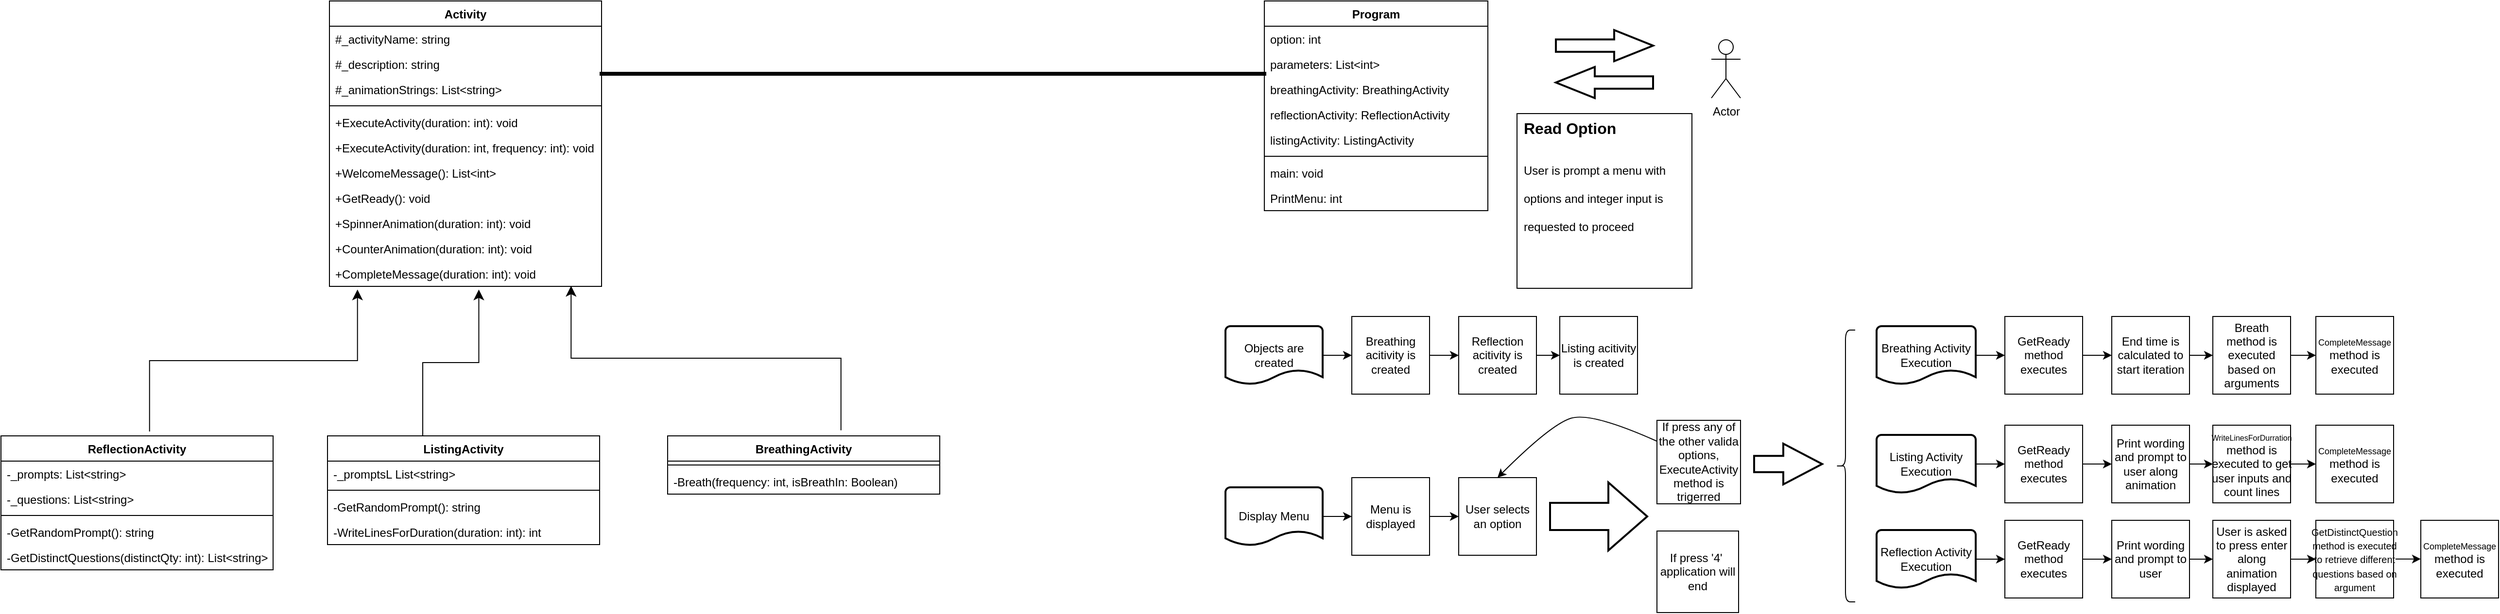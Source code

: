 <mxfile version="21.2.3" type="google">
  <diagram name="Página-1" id="rrA9re0o1Lf5HBQZPJvd">
    <mxGraphModel grid="1" page="1" gridSize="14" guides="1" tooltips="1" connect="1" arrows="1" fold="1" pageScale="1" pageWidth="3300" pageHeight="4681" math="0" shadow="0">
      <root>
        <mxCell id="0" />
        <mxCell id="1" parent="0" />
        <mxCell id="n9YtQt5Hb85Ia2O-VQGa-16" style="edgeStyle=orthogonalEdgeStyle;rounded=0;orthogonalLoop=1;jettySize=auto;html=1;entryX=1.01;entryY=-0.115;entryDx=0;entryDy=0;entryPerimeter=0;" edge="1" parent="1">
          <mxGeometry relative="1" as="geometry">
            <mxPoint x="826" y="141" as="sourcePoint" />
          </mxGeometry>
        </mxCell>
        <mxCell id="lyQR7dfn_63zOgrAIOVA-27" value="Program" style="swimlane;fontStyle=1;align=center;verticalAlign=top;childLayout=stackLayout;horizontal=1;startSize=26;horizontalStack=0;resizeParent=1;resizeParentMax=0;resizeLast=0;collapsible=1;marginBottom=0;whiteSpace=wrap;html=1;" vertex="1" parent="1">
          <mxGeometry x="1328" y="14" width="230" height="216" as="geometry" />
        </mxCell>
        <mxCell id="lyQR7dfn_63zOgrAIOVA-28" value="option: int" style="text;strokeColor=none;fillColor=none;align=left;verticalAlign=top;spacingLeft=4;spacingRight=4;overflow=hidden;rotatable=0;points=[[0,0.5],[1,0.5]];portConstraint=eastwest;whiteSpace=wrap;html=1;" vertex="1" parent="lyQR7dfn_63zOgrAIOVA-27">
          <mxGeometry y="26" width="230" height="26" as="geometry" />
        </mxCell>
        <mxCell id="iNMeoYqq52pv_Dm1W7Jo-3" value="parameters: List&amp;lt;int&amp;gt;" style="text;strokeColor=none;fillColor=none;align=left;verticalAlign=top;spacingLeft=4;spacingRight=4;overflow=hidden;rotatable=0;points=[[0,0.5],[1,0.5]];portConstraint=eastwest;whiteSpace=wrap;html=1;" vertex="1" parent="lyQR7dfn_63zOgrAIOVA-27">
          <mxGeometry y="52" width="230" height="26" as="geometry" />
        </mxCell>
        <mxCell id="iNMeoYqq52pv_Dm1W7Jo-4" value="breathingActivity: BreathingActivity" style="text;strokeColor=none;fillColor=none;align=left;verticalAlign=top;spacingLeft=4;spacingRight=4;overflow=hidden;rotatable=0;points=[[0,0.5],[1,0.5]];portConstraint=eastwest;whiteSpace=wrap;html=1;" vertex="1" parent="lyQR7dfn_63zOgrAIOVA-27">
          <mxGeometry y="78" width="230" height="26" as="geometry" />
        </mxCell>
        <mxCell id="iNMeoYqq52pv_Dm1W7Jo-5" value="reflectionActivity: ReflectionActivity" style="text;strokeColor=none;fillColor=none;align=left;verticalAlign=top;spacingLeft=4;spacingRight=4;overflow=hidden;rotatable=0;points=[[0,0.5],[1,0.5]];portConstraint=eastwest;whiteSpace=wrap;html=1;" vertex="1" parent="lyQR7dfn_63zOgrAIOVA-27">
          <mxGeometry y="104" width="230" height="26" as="geometry" />
        </mxCell>
        <mxCell id="iNMeoYqq52pv_Dm1W7Jo-6" value="listingActivity: ListingActivity" style="text;strokeColor=none;fillColor=none;align=left;verticalAlign=top;spacingLeft=4;spacingRight=4;overflow=hidden;rotatable=0;points=[[0,0.5],[1,0.5]];portConstraint=eastwest;whiteSpace=wrap;html=1;" vertex="1" parent="lyQR7dfn_63zOgrAIOVA-27">
          <mxGeometry y="130" width="230" height="26" as="geometry" />
        </mxCell>
        <mxCell id="lyQR7dfn_63zOgrAIOVA-29" value="" style="line;strokeWidth=1;fillColor=none;align=left;verticalAlign=middle;spacingTop=-1;spacingLeft=3;spacingRight=3;rotatable=0;labelPosition=right;points=[];portConstraint=eastwest;strokeColor=inherit;" vertex="1" parent="lyQR7dfn_63zOgrAIOVA-27">
          <mxGeometry y="156" width="230" height="8" as="geometry" />
        </mxCell>
        <mxCell id="lyQR7dfn_63zOgrAIOVA-30" value="main: void" style="text;strokeColor=none;fillColor=none;align=left;verticalAlign=top;spacingLeft=4;spacingRight=4;overflow=hidden;rotatable=0;points=[[0,0.5],[1,0.5]];portConstraint=eastwest;whiteSpace=wrap;html=1;" vertex="1" parent="lyQR7dfn_63zOgrAIOVA-27">
          <mxGeometry y="164" width="230" height="26" as="geometry" />
        </mxCell>
        <mxCell id="iNMeoYqq52pv_Dm1W7Jo-1" value="PrintMenu: int" style="text;strokeColor=none;fillColor=none;align=left;verticalAlign=top;spacingLeft=4;spacingRight=4;overflow=hidden;rotatable=0;points=[[0,0.5],[1,0.5]];portConstraint=eastwest;whiteSpace=wrap;html=1;" vertex="1" parent="lyQR7dfn_63zOgrAIOVA-27">
          <mxGeometry y="190" width="230" height="26" as="geometry" />
        </mxCell>
        <mxCell id="lyQR7dfn_63zOgrAIOVA-31" value="Actor" style="shape=umlActor;verticalLabelPosition=bottom;verticalAlign=top;html=1;" vertex="1" parent="1">
          <mxGeometry x="1788" y="54" width="30" height="60" as="geometry" />
        </mxCell>
        <mxCell id="lyQR7dfn_63zOgrAIOVA-40" value="" style="group" vertex="1" connectable="0" parent="1">
          <mxGeometry x="1588" y="130" width="180" height="180" as="geometry" />
        </mxCell>
        <mxCell id="lyQR7dfn_63zOgrAIOVA-39" value="" style="whiteSpace=wrap;html=1;aspect=fixed;" vertex="1" parent="lyQR7dfn_63zOgrAIOVA-40">
          <mxGeometry width="180" height="180" as="geometry" />
        </mxCell>
        <mxCell id="lyQR7dfn_63zOgrAIOVA-38" value="&lt;h1 style=&quot;font-size: 16px;&quot;&gt;&lt;span style=&quot;background-color: initial;&quot;&gt;&lt;font style=&quot;font-size: 16px;&quot;&gt;Read Option&lt;/font&gt;&lt;/span&gt;&lt;/h1&gt;&lt;h1 style=&quot;&quot;&gt;&lt;span style=&quot;background-color: initial; font-weight: normal;&quot;&gt;&lt;font style=&quot;font-size: 12px;&quot;&gt;User is prompt a menu with options and integer input is requested to proceed&lt;/font&gt;&lt;/span&gt;&lt;br&gt;&lt;/h1&gt;" style="text;html=1;strokeColor=none;fillColor=none;spacing=5;spacingTop=-20;whiteSpace=wrap;overflow=hidden;rounded=0;" vertex="1" parent="lyQR7dfn_63zOgrAIOVA-40">
          <mxGeometry x="2" y="5" width="176" height="170" as="geometry" />
        </mxCell>
        <mxCell id="lyQR7dfn_63zOgrAIOVA-48" value="" style="group" vertex="1" connectable="0" parent="1">
          <mxGeometry x="1628" y="44" width="100" height="70" as="geometry" />
        </mxCell>
        <mxCell id="lyQR7dfn_63zOgrAIOVA-33" value="" style="verticalLabelPosition=bottom;verticalAlign=top;html=1;strokeWidth=2;shape=mxgraph.arrows2.arrow;dy=0.6;dx=40;notch=0;" vertex="1" parent="lyQR7dfn_63zOgrAIOVA-48">
          <mxGeometry width="100" height="32" as="geometry" />
        </mxCell>
        <mxCell id="lyQR7dfn_63zOgrAIOVA-47" value="" style="verticalLabelPosition=bottom;verticalAlign=top;html=1;strokeWidth=2;shape=mxgraph.arrows2.arrow;dy=0.6;dx=40;notch=0;rotation=-180;" vertex="1" parent="lyQR7dfn_63zOgrAIOVA-48">
          <mxGeometry y="38" width="100" height="32" as="geometry" />
        </mxCell>
        <mxCell id="lyQR7dfn_63zOgrAIOVA-54" style="edgeStyle=orthogonalEdgeStyle;rounded=0;orthogonalLoop=1;jettySize=auto;html=1;exitX=1;exitY=0.5;exitDx=0;exitDy=0;exitPerimeter=0;entryX=0;entryY=0.5;entryDx=0;entryDy=0;" edge="1" parent="1" source="lyQR7dfn_63zOgrAIOVA-49" target="lyQR7dfn_63zOgrAIOVA-50">
          <mxGeometry relative="1" as="geometry" />
        </mxCell>
        <mxCell id="lyQR7dfn_63zOgrAIOVA-49" value="Objects are created" style="strokeWidth=2;html=1;shape=mxgraph.flowchart.document2;whiteSpace=wrap;size=0.25;" vertex="1" parent="1">
          <mxGeometry x="1288" y="349" width="100" height="60" as="geometry" />
        </mxCell>
        <mxCell id="lyQR7dfn_63zOgrAIOVA-55" style="edgeStyle=orthogonalEdgeStyle;rounded=0;orthogonalLoop=1;jettySize=auto;html=1;exitX=1;exitY=0.5;exitDx=0;exitDy=0;entryX=0;entryY=0.5;entryDx=0;entryDy=0;" edge="1" parent="1" source="lyQR7dfn_63zOgrAIOVA-50" target="lyQR7dfn_63zOgrAIOVA-51">
          <mxGeometry relative="1" as="geometry" />
        </mxCell>
        <mxCell id="lyQR7dfn_63zOgrAIOVA-50" value="Breathing acitivity is created" style="whiteSpace=wrap;html=1;aspect=fixed;" vertex="1" parent="1">
          <mxGeometry x="1418" y="339" width="80" height="80" as="geometry" />
        </mxCell>
        <mxCell id="lyQR7dfn_63zOgrAIOVA-56" style="edgeStyle=orthogonalEdgeStyle;rounded=0;orthogonalLoop=1;jettySize=auto;html=1;exitX=1;exitY=0.5;exitDx=0;exitDy=0;entryX=0;entryY=0.5;entryDx=0;entryDy=0;" edge="1" parent="1" source="lyQR7dfn_63zOgrAIOVA-51" target="lyQR7dfn_63zOgrAIOVA-52">
          <mxGeometry relative="1" as="geometry" />
        </mxCell>
        <mxCell id="lyQR7dfn_63zOgrAIOVA-51" value="Reflection acitivity is created" style="whiteSpace=wrap;html=1;aspect=fixed;" vertex="1" parent="1">
          <mxGeometry x="1528" y="339" width="80" height="80" as="geometry" />
        </mxCell>
        <mxCell id="lyQR7dfn_63zOgrAIOVA-52" value="Listing acitivity is created" style="whiteSpace=wrap;html=1;aspect=fixed;" vertex="1" parent="1">
          <mxGeometry x="1632" y="339" width="80" height="80" as="geometry" />
        </mxCell>
        <mxCell id="lyQR7dfn_63zOgrAIOVA-58" style="edgeStyle=orthogonalEdgeStyle;rounded=0;orthogonalLoop=1;jettySize=auto;html=1;exitX=1;exitY=0.5;exitDx=0;exitDy=0;exitPerimeter=0;entryX=0;entryY=0.5;entryDx=0;entryDy=0;" edge="1" parent="1" source="lyQR7dfn_63zOgrAIOVA-59" target="lyQR7dfn_63zOgrAIOVA-61">
          <mxGeometry relative="1" as="geometry" />
        </mxCell>
        <mxCell id="lyQR7dfn_63zOgrAIOVA-59" value="Display Menu" style="strokeWidth=2;html=1;shape=mxgraph.flowchart.document2;whiteSpace=wrap;size=0.25;" vertex="1" parent="1">
          <mxGeometry x="1288" y="515" width="100" height="60" as="geometry" />
        </mxCell>
        <mxCell id="lyQR7dfn_63zOgrAIOVA-60" style="edgeStyle=orthogonalEdgeStyle;rounded=0;orthogonalLoop=1;jettySize=auto;html=1;exitX=1;exitY=0.5;exitDx=0;exitDy=0;entryX=0;entryY=0.5;entryDx=0;entryDy=0;" edge="1" parent="1" source="lyQR7dfn_63zOgrAIOVA-61" target="lyQR7dfn_63zOgrAIOVA-63">
          <mxGeometry relative="1" as="geometry" />
        </mxCell>
        <mxCell id="lyQR7dfn_63zOgrAIOVA-61" value="Menu is displayed" style="whiteSpace=wrap;html=1;aspect=fixed;" vertex="1" parent="1">
          <mxGeometry x="1418" y="505" width="80" height="80" as="geometry" />
        </mxCell>
        <mxCell id="lyQR7dfn_63zOgrAIOVA-63" value="User selects an option" style="whiteSpace=wrap;html=1;aspect=fixed;" vertex="1" parent="1">
          <mxGeometry x="1528" y="505" width="80" height="80" as="geometry" />
        </mxCell>
        <mxCell id="n9YtQt5Hb85Ia2O-VQGa-17" style="edgeStyle=orthogonalEdgeStyle;rounded=0;orthogonalLoop=1;jettySize=auto;html=1;entryX=1;entryY=0.5;entryDx=0;entryDy=0;" edge="1" parent="1">
          <mxGeometry relative="1" as="geometry">
            <mxPoint x="454.0" y="59" as="sourcePoint" />
          </mxGeometry>
        </mxCell>
        <mxCell id="n9YtQt5Hb85Ia2O-VQGa-18" value="If press &#39;4&#39;&amp;nbsp; application will end" style="whiteSpace=wrap;html=1;aspect=fixed;" vertex="1" parent="1">
          <mxGeometry x="1732" y="560" width="84" height="84" as="geometry" />
        </mxCell>
        <mxCell id="n9YtQt5Hb85Ia2O-VQGa-19" value="If press any of the other valida options, ExecuteActivity method is trigerred" style="whiteSpace=wrap;html=1;aspect=fixed;" vertex="1" parent="1">
          <mxGeometry x="1732" y="446" width="86" height="86" as="geometry" />
        </mxCell>
        <mxCell id="06TpN6fNAwHnPFvXGqvf-1" value="" style="verticalLabelPosition=bottom;verticalAlign=top;html=1;strokeWidth=2;shape=mxgraph.arrows2.arrow;dy=0.6;dx=40;notch=0;" vertex="1" parent="1">
          <mxGeometry x="1622" y="510" width="100" height="70" as="geometry" />
        </mxCell>
        <mxCell id="06TpN6fNAwHnPFvXGqvf-5" value="" style="curved=1;endArrow=classic;html=1;rounded=0;exitX=0;exitY=0.25;exitDx=0;exitDy=0;entryX=0.5;entryY=0;entryDx=0;entryDy=0;" edge="1" parent="1" source="n9YtQt5Hb85Ia2O-VQGa-19" target="lyQR7dfn_63zOgrAIOVA-63">
          <mxGeometry width="50" height="50" relative="1" as="geometry">
            <mxPoint x="1650" y="613" as="sourcePoint" />
            <mxPoint x="1580" y="451" as="targetPoint" />
            <Array as="points">
              <mxPoint x="1664" y="437" />
              <mxPoint x="1622" y="451" />
            </Array>
          </mxGeometry>
        </mxCell>
        <mxCell id="06TpN6fNAwHnPFvXGqvf-6" style="edgeStyle=orthogonalEdgeStyle;rounded=0;orthogonalLoop=1;jettySize=auto;html=1;exitX=1;exitY=0.5;exitDx=0;exitDy=0;exitPerimeter=0;entryX=0;entryY=0.5;entryDx=0;entryDy=0;" edge="1" parent="1" source="06TpN6fNAwHnPFvXGqvf-7" target="06TpN6fNAwHnPFvXGqvf-9">
          <mxGeometry relative="1" as="geometry" />
        </mxCell>
        <mxCell id="06TpN6fNAwHnPFvXGqvf-7" value="Breathing Activity&lt;br&gt;Execution" style="strokeWidth=2;html=1;shape=mxgraph.flowchart.document2;whiteSpace=wrap;size=0.25;" vertex="1" parent="1">
          <mxGeometry x="1958" y="349" width="102" height="60" as="geometry" />
        </mxCell>
        <mxCell id="06TpN6fNAwHnPFvXGqvf-8" style="edgeStyle=orthogonalEdgeStyle;rounded=0;orthogonalLoop=1;jettySize=auto;html=1;exitX=1;exitY=0.5;exitDx=0;exitDy=0;entryX=0;entryY=0.5;entryDx=0;entryDy=0;" edge="1" parent="1" source="06TpN6fNAwHnPFvXGqvf-9" target="06TpN6fNAwHnPFvXGqvf-11">
          <mxGeometry relative="1" as="geometry" />
        </mxCell>
        <mxCell id="06TpN6fNAwHnPFvXGqvf-9" value="GetReady method executes" style="whiteSpace=wrap;html=1;aspect=fixed;" vertex="1" parent="1">
          <mxGeometry x="2090" y="339" width="80" height="80" as="geometry" />
        </mxCell>
        <mxCell id="06TpN6fNAwHnPFvXGqvf-10" style="edgeStyle=orthogonalEdgeStyle;rounded=0;orthogonalLoop=1;jettySize=auto;html=1;exitX=1;exitY=0.5;exitDx=0;exitDy=0;entryX=0;entryY=0.5;entryDx=0;entryDy=0;" edge="1" parent="1" source="06TpN6fNAwHnPFvXGqvf-11" target="06TpN6fNAwHnPFvXGqvf-12">
          <mxGeometry relative="1" as="geometry" />
        </mxCell>
        <mxCell id="06TpN6fNAwHnPFvXGqvf-11" value="End time is calculated to start iteration" style="whiteSpace=wrap;html=1;aspect=fixed;" vertex="1" parent="1">
          <mxGeometry x="2200" y="339" width="80" height="80" as="geometry" />
        </mxCell>
        <mxCell id="06TpN6fNAwHnPFvXGqvf-12" value="Breath method is executed based on arguments" style="whiteSpace=wrap;html=1;aspect=fixed;" vertex="1" parent="1">
          <mxGeometry x="2304" y="339" width="80" height="80" as="geometry" />
        </mxCell>
        <mxCell id="06TpN6fNAwHnPFvXGqvf-20" style="edgeStyle=orthogonalEdgeStyle;rounded=0;orthogonalLoop=1;jettySize=auto;html=1;exitX=1;exitY=0.5;exitDx=0;exitDy=0;entryX=0;entryY=0.5;entryDx=0;entryDy=0;" edge="1" parent="1" source="06TpN6fNAwHnPFvXGqvf-12">
          <mxGeometry relative="1" as="geometry">
            <mxPoint x="2386" y="379" as="sourcePoint" />
            <mxPoint x="2410" y="379" as="targetPoint" />
          </mxGeometry>
        </mxCell>
        <mxCell id="06TpN6fNAwHnPFvXGqvf-21" value="&lt;font style=&quot;font-size: 9px;&quot;&gt;CompleteMessage &lt;/font&gt;method is executed" style="whiteSpace=wrap;html=1;aspect=fixed;" vertex="1" parent="1">
          <mxGeometry x="2410" y="339" width="80" height="80" as="geometry" />
        </mxCell>
        <mxCell id="06TpN6fNAwHnPFvXGqvf-22" style="edgeStyle=orthogonalEdgeStyle;rounded=0;orthogonalLoop=1;jettySize=auto;html=1;exitX=1;exitY=0.5;exitDx=0;exitDy=0;exitPerimeter=0;entryX=0;entryY=0.5;entryDx=0;entryDy=0;" edge="1" parent="1" source="06TpN6fNAwHnPFvXGqvf-23" target="06TpN6fNAwHnPFvXGqvf-25">
          <mxGeometry relative="1" as="geometry" />
        </mxCell>
        <mxCell id="06TpN6fNAwHnPFvXGqvf-23" value="Listing Activity&lt;br&gt;Execution" style="strokeWidth=2;html=1;shape=mxgraph.flowchart.document2;whiteSpace=wrap;size=0.25;" vertex="1" parent="1">
          <mxGeometry x="1958" y="461" width="102" height="60" as="geometry" />
        </mxCell>
        <mxCell id="06TpN6fNAwHnPFvXGqvf-24" style="edgeStyle=orthogonalEdgeStyle;rounded=0;orthogonalLoop=1;jettySize=auto;html=1;exitX=1;exitY=0.5;exitDx=0;exitDy=0;entryX=0;entryY=0.5;entryDx=0;entryDy=0;" edge="1" parent="1" source="06TpN6fNAwHnPFvXGqvf-25" target="06TpN6fNAwHnPFvXGqvf-27">
          <mxGeometry relative="1" as="geometry" />
        </mxCell>
        <mxCell id="06TpN6fNAwHnPFvXGqvf-25" value="GetReady method executes" style="whiteSpace=wrap;html=1;aspect=fixed;" vertex="1" parent="1">
          <mxGeometry x="2090" y="451" width="80" height="80" as="geometry" />
        </mxCell>
        <mxCell id="06TpN6fNAwHnPFvXGqvf-26" style="edgeStyle=orthogonalEdgeStyle;rounded=0;orthogonalLoop=1;jettySize=auto;html=1;exitX=1;exitY=0.5;exitDx=0;exitDy=0;entryX=0;entryY=0.5;entryDx=0;entryDy=0;" edge="1" parent="1" source="06TpN6fNAwHnPFvXGqvf-27" target="06TpN6fNAwHnPFvXGqvf-28">
          <mxGeometry relative="1" as="geometry" />
        </mxCell>
        <mxCell id="06TpN6fNAwHnPFvXGqvf-27" value="Print wording and prompt to user along animation" style="whiteSpace=wrap;html=1;aspect=fixed;" vertex="1" parent="1">
          <mxGeometry x="2200" y="451" width="80" height="80" as="geometry" />
        </mxCell>
        <mxCell id="06TpN6fNAwHnPFvXGqvf-28" value="&lt;font style=&quot;font-size: 8px;&quot;&gt;WriteLinesForDurration &lt;/font&gt;method is executed to get user inputs and count lines" style="whiteSpace=wrap;html=1;aspect=fixed;" vertex="1" parent="1">
          <mxGeometry x="2304" y="451" width="80" height="80" as="geometry" />
        </mxCell>
        <mxCell id="06TpN6fNAwHnPFvXGqvf-29" style="edgeStyle=orthogonalEdgeStyle;rounded=0;orthogonalLoop=1;jettySize=auto;html=1;exitX=1;exitY=0.5;exitDx=0;exitDy=0;entryX=0;entryY=0.5;entryDx=0;entryDy=0;" edge="1" parent="1" source="06TpN6fNAwHnPFvXGqvf-28">
          <mxGeometry relative="1" as="geometry">
            <mxPoint x="2386" y="491" as="sourcePoint" />
            <mxPoint x="2410" y="491" as="targetPoint" />
          </mxGeometry>
        </mxCell>
        <mxCell id="06TpN6fNAwHnPFvXGqvf-30" value="&lt;font style=&quot;font-size: 9px;&quot;&gt;CompleteMessage &lt;/font&gt;method is executed" style="whiteSpace=wrap;html=1;aspect=fixed;" vertex="1" parent="1">
          <mxGeometry x="2410" y="451" width="80" height="80" as="geometry" />
        </mxCell>
        <mxCell id="06TpN6fNAwHnPFvXGqvf-31" style="edgeStyle=orthogonalEdgeStyle;rounded=0;orthogonalLoop=1;jettySize=auto;html=1;exitX=1;exitY=0.5;exitDx=0;exitDy=0;exitPerimeter=0;entryX=0;entryY=0.5;entryDx=0;entryDy=0;" edge="1" parent="1" source="06TpN6fNAwHnPFvXGqvf-32" target="06TpN6fNAwHnPFvXGqvf-34">
          <mxGeometry relative="1" as="geometry" />
        </mxCell>
        <mxCell id="06TpN6fNAwHnPFvXGqvf-32" value="Reflection Activity&lt;br&gt;Execution" style="strokeWidth=2;html=1;shape=mxgraph.flowchart.document2;whiteSpace=wrap;size=0.25;" vertex="1" parent="1">
          <mxGeometry x="1958" y="559" width="102" height="60" as="geometry" />
        </mxCell>
        <mxCell id="06TpN6fNAwHnPFvXGqvf-33" style="edgeStyle=orthogonalEdgeStyle;rounded=0;orthogonalLoop=1;jettySize=auto;html=1;exitX=1;exitY=0.5;exitDx=0;exitDy=0;entryX=0;entryY=0.5;entryDx=0;entryDy=0;" edge="1" parent="1" source="06TpN6fNAwHnPFvXGqvf-34" target="06TpN6fNAwHnPFvXGqvf-36">
          <mxGeometry relative="1" as="geometry" />
        </mxCell>
        <mxCell id="06TpN6fNAwHnPFvXGqvf-34" value="GetReady method executes" style="whiteSpace=wrap;html=1;aspect=fixed;" vertex="1" parent="1">
          <mxGeometry x="2090" y="549" width="80" height="80" as="geometry" />
        </mxCell>
        <mxCell id="06TpN6fNAwHnPFvXGqvf-35" style="edgeStyle=orthogonalEdgeStyle;rounded=0;orthogonalLoop=1;jettySize=auto;html=1;exitX=1;exitY=0.5;exitDx=0;exitDy=0;entryX=0;entryY=0.5;entryDx=0;entryDy=0;" edge="1" parent="1" source="06TpN6fNAwHnPFvXGqvf-36" target="06TpN6fNAwHnPFvXGqvf-37">
          <mxGeometry relative="1" as="geometry" />
        </mxCell>
        <mxCell id="06TpN6fNAwHnPFvXGqvf-36" value="Print wording and prompt to user" style="whiteSpace=wrap;html=1;aspect=fixed;" vertex="1" parent="1">
          <mxGeometry x="2200" y="549" width="80" height="80" as="geometry" />
        </mxCell>
        <mxCell id="06TpN6fNAwHnPFvXGqvf-37" value="User is asked to press enter along animation displayed" style="whiteSpace=wrap;html=1;aspect=fixed;" vertex="1" parent="1">
          <mxGeometry x="2304" y="549" width="80" height="80" as="geometry" />
        </mxCell>
        <mxCell id="06TpN6fNAwHnPFvXGqvf-38" style="edgeStyle=orthogonalEdgeStyle;rounded=0;orthogonalLoop=1;jettySize=auto;html=1;exitX=1;exitY=0.5;exitDx=0;exitDy=0;entryX=0;entryY=0.5;entryDx=0;entryDy=0;" edge="1" parent="1" source="06TpN6fNAwHnPFvXGqvf-37">
          <mxGeometry relative="1" as="geometry">
            <mxPoint x="2386" y="589" as="sourcePoint" />
            <mxPoint x="2410" y="589" as="targetPoint" />
          </mxGeometry>
        </mxCell>
        <mxCell id="06TpN6fNAwHnPFvXGqvf-39" value="&lt;font size=&quot;1&quot;&gt;GetDistinctQuestion&lt;br&gt;method is executed to retrieve different questions based on argument&lt;br&gt;&lt;/font&gt;" style="whiteSpace=wrap;html=1;aspect=fixed;" vertex="1" parent="1">
          <mxGeometry x="2410" y="549" width="80" height="80" as="geometry" />
        </mxCell>
        <mxCell id="06TpN6fNAwHnPFvXGqvf-40" value="&lt;font style=&quot;font-size: 9px;&quot;&gt;CompleteMessage &lt;/font&gt;method is executed" style="whiteSpace=wrap;html=1;aspect=fixed;" vertex="1" parent="1">
          <mxGeometry x="2518" y="549" width="80" height="80" as="geometry" />
        </mxCell>
        <mxCell id="06TpN6fNAwHnPFvXGqvf-43" style="edgeStyle=orthogonalEdgeStyle;rounded=0;orthogonalLoop=1;jettySize=auto;html=1;exitX=1;exitY=0.5;exitDx=0;exitDy=0;entryX=0;entryY=0.5;entryDx=0;entryDy=0;" edge="1" parent="1">
          <mxGeometry relative="1" as="geometry">
            <mxPoint x="2492" y="588.85" as="sourcePoint" />
            <mxPoint x="2518" y="588.85" as="targetPoint" />
          </mxGeometry>
        </mxCell>
        <mxCell id="iNMeoYqq52pv_Dm1W7Jo-7" value="" style="shape=curlyBracket;whiteSpace=wrap;html=1;rounded=1;labelPosition=left;verticalLabelPosition=middle;align=right;verticalAlign=middle;" vertex="1" parent="1">
          <mxGeometry x="1916" y="353" width="20" height="280" as="geometry" />
        </mxCell>
        <mxCell id="iNMeoYqq52pv_Dm1W7Jo-9" value="" style="verticalLabelPosition=bottom;verticalAlign=top;html=1;strokeWidth=2;shape=mxgraph.arrows2.arrow;dy=0.6;dx=40;notch=0;" vertex="1" parent="1">
          <mxGeometry x="1832" y="470" width="70" height="42" as="geometry" />
        </mxCell>
        <mxCell id="iNMeoYqq52pv_Dm1W7Jo-10" value="Activity" style="swimlane;fontStyle=1;align=center;verticalAlign=top;childLayout=stackLayout;horizontal=1;startSize=26;horizontalStack=0;resizeParent=1;resizeParentMax=0;resizeLast=0;collapsible=1;marginBottom=0;whiteSpace=wrap;html=1;" vertex="1" parent="1">
          <mxGeometry x="366" y="14" width="280" height="294" as="geometry" />
        </mxCell>
        <mxCell id="iNMeoYqq52pv_Dm1W7Jo-11" value="#_activityName: string" style="text;strokeColor=none;fillColor=none;align=left;verticalAlign=top;spacingLeft=4;spacingRight=4;overflow=hidden;rotatable=0;points=[[0,0.5],[1,0.5]];portConstraint=eastwest;whiteSpace=wrap;html=1;" vertex="1" parent="iNMeoYqq52pv_Dm1W7Jo-10">
          <mxGeometry y="26" width="280" height="26" as="geometry" />
        </mxCell>
        <mxCell id="iNMeoYqq52pv_Dm1W7Jo-14" value="#_description: string" style="text;strokeColor=none;fillColor=none;align=left;verticalAlign=top;spacingLeft=4;spacingRight=4;overflow=hidden;rotatable=0;points=[[0,0.5],[1,0.5]];portConstraint=eastwest;whiteSpace=wrap;html=1;" vertex="1" parent="iNMeoYqq52pv_Dm1W7Jo-10">
          <mxGeometry y="52" width="280" height="26" as="geometry" />
        </mxCell>
        <mxCell id="iNMeoYqq52pv_Dm1W7Jo-15" value="#_animationStrings: List&amp;lt;string&amp;gt;" style="text;strokeColor=none;fillColor=none;align=left;verticalAlign=top;spacingLeft=4;spacingRight=4;overflow=hidden;rotatable=0;points=[[0,0.5],[1,0.5]];portConstraint=eastwest;whiteSpace=wrap;html=1;" vertex="1" parent="iNMeoYqq52pv_Dm1W7Jo-10">
          <mxGeometry y="78" width="280" height="26" as="geometry" />
        </mxCell>
        <mxCell id="iNMeoYqq52pv_Dm1W7Jo-12" value="" style="line;strokeWidth=1;fillColor=none;align=left;verticalAlign=middle;spacingTop=-1;spacingLeft=3;spacingRight=3;rotatable=0;labelPosition=right;points=[];portConstraint=eastwest;strokeColor=inherit;" vertex="1" parent="iNMeoYqq52pv_Dm1W7Jo-10">
          <mxGeometry y="104" width="280" height="8" as="geometry" />
        </mxCell>
        <mxCell id="iNMeoYqq52pv_Dm1W7Jo-13" value="+ExecuteActivity(duration: int): void" style="text;strokeColor=none;fillColor=none;align=left;verticalAlign=top;spacingLeft=4;spacingRight=4;overflow=hidden;rotatable=0;points=[[0,0.5],[1,0.5]];portConstraint=eastwest;whiteSpace=wrap;html=1;" vertex="1" parent="iNMeoYqq52pv_Dm1W7Jo-10">
          <mxGeometry y="112" width="280" height="26" as="geometry" />
        </mxCell>
        <mxCell id="iNMeoYqq52pv_Dm1W7Jo-16" value="+ExecuteActivity(duration: int, frequency: int): void" style="text;strokeColor=none;fillColor=none;align=left;verticalAlign=top;spacingLeft=4;spacingRight=4;overflow=hidden;rotatable=0;points=[[0,0.5],[1,0.5]];portConstraint=eastwest;whiteSpace=wrap;html=1;" vertex="1" parent="iNMeoYqq52pv_Dm1W7Jo-10">
          <mxGeometry y="138" width="280" height="26" as="geometry" />
        </mxCell>
        <mxCell id="iNMeoYqq52pv_Dm1W7Jo-17" value="+WelcomeMessage(): List&amp;lt;int&amp;gt;" style="text;strokeColor=none;fillColor=none;align=left;verticalAlign=top;spacingLeft=4;spacingRight=4;overflow=hidden;rotatable=0;points=[[0,0.5],[1,0.5]];portConstraint=eastwest;whiteSpace=wrap;html=1;" vertex="1" parent="iNMeoYqq52pv_Dm1W7Jo-10">
          <mxGeometry y="164" width="280" height="26" as="geometry" />
        </mxCell>
        <mxCell id="iNMeoYqq52pv_Dm1W7Jo-18" value="+GetReady(): void" style="text;strokeColor=none;fillColor=none;align=left;verticalAlign=top;spacingLeft=4;spacingRight=4;overflow=hidden;rotatable=0;points=[[0,0.5],[1,0.5]];portConstraint=eastwest;whiteSpace=wrap;html=1;" vertex="1" parent="iNMeoYqq52pv_Dm1W7Jo-10">
          <mxGeometry y="190" width="280" height="26" as="geometry" />
        </mxCell>
        <mxCell id="iNMeoYqq52pv_Dm1W7Jo-19" value="+SpinnerAnimation(duration: int): void" style="text;strokeColor=none;fillColor=none;align=left;verticalAlign=top;spacingLeft=4;spacingRight=4;overflow=hidden;rotatable=0;points=[[0,0.5],[1,0.5]];portConstraint=eastwest;whiteSpace=wrap;html=1;" vertex="1" parent="iNMeoYqq52pv_Dm1W7Jo-10">
          <mxGeometry y="216" width="280" height="26" as="geometry" />
        </mxCell>
        <mxCell id="iNMeoYqq52pv_Dm1W7Jo-20" value="+CounterAnimation(duration: int): void" style="text;strokeColor=none;fillColor=none;align=left;verticalAlign=top;spacingLeft=4;spacingRight=4;overflow=hidden;rotatable=0;points=[[0,0.5],[1,0.5]];portConstraint=eastwest;whiteSpace=wrap;html=1;" vertex="1" parent="iNMeoYqq52pv_Dm1W7Jo-10">
          <mxGeometry y="242" width="280" height="26" as="geometry" />
        </mxCell>
        <mxCell id="iNMeoYqq52pv_Dm1W7Jo-21" value="+CompleteMessage(duration: int): void" style="text;strokeColor=none;fillColor=none;align=left;verticalAlign=top;spacingLeft=4;spacingRight=4;overflow=hidden;rotatable=0;points=[[0,0.5],[1,0.5]];portConstraint=eastwest;whiteSpace=wrap;html=1;" vertex="1" parent="iNMeoYqq52pv_Dm1W7Jo-10">
          <mxGeometry y="268" width="280" height="26" as="geometry" />
        </mxCell>
        <mxCell id="iNMeoYqq52pv_Dm1W7Jo-22" value="ReflectionActivity" style="swimlane;fontStyle=1;align=center;verticalAlign=top;childLayout=stackLayout;horizontal=1;startSize=26;horizontalStack=0;resizeParent=1;resizeParentMax=0;resizeLast=0;collapsible=1;marginBottom=0;whiteSpace=wrap;html=1;" vertex="1" parent="1">
          <mxGeometry x="28" y="462" width="280" height="138" as="geometry" />
        </mxCell>
        <mxCell id="iNMeoYqq52pv_Dm1W7Jo-23" value="-_prompts: List&amp;lt;string&amp;gt;" style="text;strokeColor=none;fillColor=none;align=left;verticalAlign=top;spacingLeft=4;spacingRight=4;overflow=hidden;rotatable=0;points=[[0,0.5],[1,0.5]];portConstraint=eastwest;whiteSpace=wrap;html=1;" vertex="1" parent="iNMeoYqq52pv_Dm1W7Jo-22">
          <mxGeometry y="26" width="280" height="26" as="geometry" />
        </mxCell>
        <mxCell id="iNMeoYqq52pv_Dm1W7Jo-24" value="-_questions: List&amp;lt;string&amp;gt;" style="text;strokeColor=none;fillColor=none;align=left;verticalAlign=top;spacingLeft=4;spacingRight=4;overflow=hidden;rotatable=0;points=[[0,0.5],[1,0.5]];portConstraint=eastwest;whiteSpace=wrap;html=1;" vertex="1" parent="iNMeoYqq52pv_Dm1W7Jo-22">
          <mxGeometry y="52" width="280" height="26" as="geometry" />
        </mxCell>
        <mxCell id="iNMeoYqq52pv_Dm1W7Jo-26" value="" style="line;strokeWidth=1;fillColor=none;align=left;verticalAlign=middle;spacingTop=-1;spacingLeft=3;spacingRight=3;rotatable=0;labelPosition=right;points=[];portConstraint=eastwest;strokeColor=inherit;" vertex="1" parent="iNMeoYqq52pv_Dm1W7Jo-22">
          <mxGeometry y="78" width="280" height="8" as="geometry" />
        </mxCell>
        <mxCell id="iNMeoYqq52pv_Dm1W7Jo-27" value="-GetRandomPrompt(): string" style="text;strokeColor=none;fillColor=none;align=left;verticalAlign=top;spacingLeft=4;spacingRight=4;overflow=hidden;rotatable=0;points=[[0,0.5],[1,0.5]];portConstraint=eastwest;whiteSpace=wrap;html=1;" vertex="1" parent="iNMeoYqq52pv_Dm1W7Jo-22">
          <mxGeometry y="86" width="280" height="26" as="geometry" />
        </mxCell>
        <mxCell id="iNMeoYqq52pv_Dm1W7Jo-28" value="-GetDistinctQuestions(distinctQty: int): List&amp;lt;string&amp;gt;" style="text;strokeColor=none;fillColor=none;align=left;verticalAlign=top;spacingLeft=4;spacingRight=4;overflow=hidden;rotatable=0;points=[[0,0.5],[1,0.5]];portConstraint=eastwest;whiteSpace=wrap;html=1;" vertex="1" parent="iNMeoYqq52pv_Dm1W7Jo-22">
          <mxGeometry y="112" width="280" height="26" as="geometry" />
        </mxCell>
        <mxCell id="iNMeoYqq52pv_Dm1W7Jo-34" value="ListingActivity" style="swimlane;fontStyle=1;align=center;verticalAlign=top;childLayout=stackLayout;horizontal=1;startSize=26;horizontalStack=0;resizeParent=1;resizeParentMax=0;resizeLast=0;collapsible=1;marginBottom=0;whiteSpace=wrap;html=1;" vertex="1" parent="1">
          <mxGeometry x="364" y="462" width="280" height="112" as="geometry" />
        </mxCell>
        <mxCell id="iNMeoYqq52pv_Dm1W7Jo-35" value="-_promptsL List&amp;lt;string&amp;gt;" style="text;strokeColor=none;fillColor=none;align=left;verticalAlign=top;spacingLeft=4;spacingRight=4;overflow=hidden;rotatable=0;points=[[0,0.5],[1,0.5]];portConstraint=eastwest;whiteSpace=wrap;html=1;" vertex="1" parent="iNMeoYqq52pv_Dm1W7Jo-34">
          <mxGeometry y="26" width="280" height="26" as="geometry" />
        </mxCell>
        <mxCell id="iNMeoYqq52pv_Dm1W7Jo-38" value="" style="line;strokeWidth=1;fillColor=none;align=left;verticalAlign=middle;spacingTop=-1;spacingLeft=3;spacingRight=3;rotatable=0;labelPosition=right;points=[];portConstraint=eastwest;strokeColor=inherit;" vertex="1" parent="iNMeoYqq52pv_Dm1W7Jo-34">
          <mxGeometry y="52" width="280" height="8" as="geometry" />
        </mxCell>
        <mxCell id="iNMeoYqq52pv_Dm1W7Jo-39" value="-GetRandomPrompt(): string" style="text;strokeColor=none;fillColor=none;align=left;verticalAlign=top;spacingLeft=4;spacingRight=4;overflow=hidden;rotatable=0;points=[[0,0.5],[1,0.5]];portConstraint=eastwest;whiteSpace=wrap;html=1;" vertex="1" parent="iNMeoYqq52pv_Dm1W7Jo-34">
          <mxGeometry y="60" width="280" height="26" as="geometry" />
        </mxCell>
        <mxCell id="iNMeoYqq52pv_Dm1W7Jo-40" value="-WriteLinesForDuration(duration: int): int" style="text;strokeColor=none;fillColor=none;align=left;verticalAlign=top;spacingLeft=4;spacingRight=4;overflow=hidden;rotatable=0;points=[[0,0.5],[1,0.5]];portConstraint=eastwest;whiteSpace=wrap;html=1;" vertex="1" parent="iNMeoYqq52pv_Dm1W7Jo-34">
          <mxGeometry y="86" width="280" height="26" as="geometry" />
        </mxCell>
        <mxCell id="iNMeoYqq52pv_Dm1W7Jo-46" value="BreathingActivity" style="swimlane;fontStyle=1;align=center;verticalAlign=top;childLayout=stackLayout;horizontal=1;startSize=26;horizontalStack=0;resizeParent=1;resizeParentMax=0;resizeLast=0;collapsible=1;marginBottom=0;whiteSpace=wrap;html=1;" vertex="1" parent="1">
          <mxGeometry x="714" y="462" width="280" height="60" as="geometry" />
        </mxCell>
        <mxCell id="iNMeoYqq52pv_Dm1W7Jo-50" value="" style="line;strokeWidth=1;fillColor=none;align=left;verticalAlign=middle;spacingTop=-1;spacingLeft=3;spacingRight=3;rotatable=0;labelPosition=right;points=[];portConstraint=eastwest;strokeColor=inherit;" vertex="1" parent="iNMeoYqq52pv_Dm1W7Jo-46">
          <mxGeometry y="26" width="280" height="8" as="geometry" />
        </mxCell>
        <mxCell id="iNMeoYqq52pv_Dm1W7Jo-51" value="-Breath(frequency: int, isBreathIn: Boolean)" style="text;strokeColor=none;fillColor=none;align=left;verticalAlign=top;spacingLeft=4;spacingRight=4;overflow=hidden;rotatable=0;points=[[0,0.5],[1,0.5]];portConstraint=eastwest;whiteSpace=wrap;html=1;" vertex="1" parent="iNMeoYqq52pv_Dm1W7Jo-46">
          <mxGeometry y="34" width="280" height="26" as="geometry" />
        </mxCell>
        <mxCell id="iNMeoYqq52pv_Dm1W7Jo-58" value="" style="edgeStyle=elbowEdgeStyle;elbow=vertical;endArrow=classic;html=1;curved=0;rounded=0;endSize=8;startSize=8;exitX=0.546;exitY=-0.033;exitDx=0;exitDy=0;exitPerimeter=0;entryX=0.103;entryY=1.125;entryDx=0;entryDy=0;entryPerimeter=0;" edge="1" parent="1" source="iNMeoYqq52pv_Dm1W7Jo-22" target="iNMeoYqq52pv_Dm1W7Jo-21">
          <mxGeometry width="50" height="50" relative="1" as="geometry">
            <mxPoint x="182" y="428" as="sourcePoint" />
            <mxPoint x="232" y="378" as="targetPoint" />
          </mxGeometry>
        </mxCell>
        <mxCell id="iNMeoYqq52pv_Dm1W7Jo-59" value="" style="edgeStyle=elbowEdgeStyle;elbow=vertical;endArrow=classic;html=1;curved=0;rounded=0;endSize=8;startSize=8;exitX=0.637;exitY=-0.096;exitDx=0;exitDy=0;exitPerimeter=0;entryX=0.888;entryY=0.981;entryDx=0;entryDy=0;entryPerimeter=0;" edge="1" parent="1" source="iNMeoYqq52pv_Dm1W7Jo-46" target="iNMeoYqq52pv_Dm1W7Jo-21">
          <mxGeometry width="50" height="50" relative="1" as="geometry">
            <mxPoint x="890" y="409" as="sourcePoint" />
            <mxPoint x="840" y="359" as="targetPoint" />
          </mxGeometry>
        </mxCell>
        <mxCell id="iNMeoYqq52pv_Dm1W7Jo-60" value="" style="edgeStyle=elbowEdgeStyle;elbow=vertical;endArrow=classic;html=1;curved=0;rounded=0;endSize=8;startSize=8;entryX=0.549;entryY=1.125;entryDx=0;entryDy=0;entryPerimeter=0;" edge="1" parent="1" target="iNMeoYqq52pv_Dm1W7Jo-21">
          <mxGeometry width="50" height="50" relative="1" as="geometry">
            <mxPoint x="462" y="462" as="sourcePoint" />
            <mxPoint x="512" y="412" as="targetPoint" />
          </mxGeometry>
        </mxCell>
        <mxCell id="iNMeoYqq52pv_Dm1W7Jo-61" value="" style="line;strokeWidth=4;html=1;perimeter=backbonePerimeter;points=[];outlineConnect=0;" vertex="1" parent="1">
          <mxGeometry x="644" y="84" width="686" height="10" as="geometry" />
        </mxCell>
      </root>
    </mxGraphModel>
  </diagram>
</mxfile>
